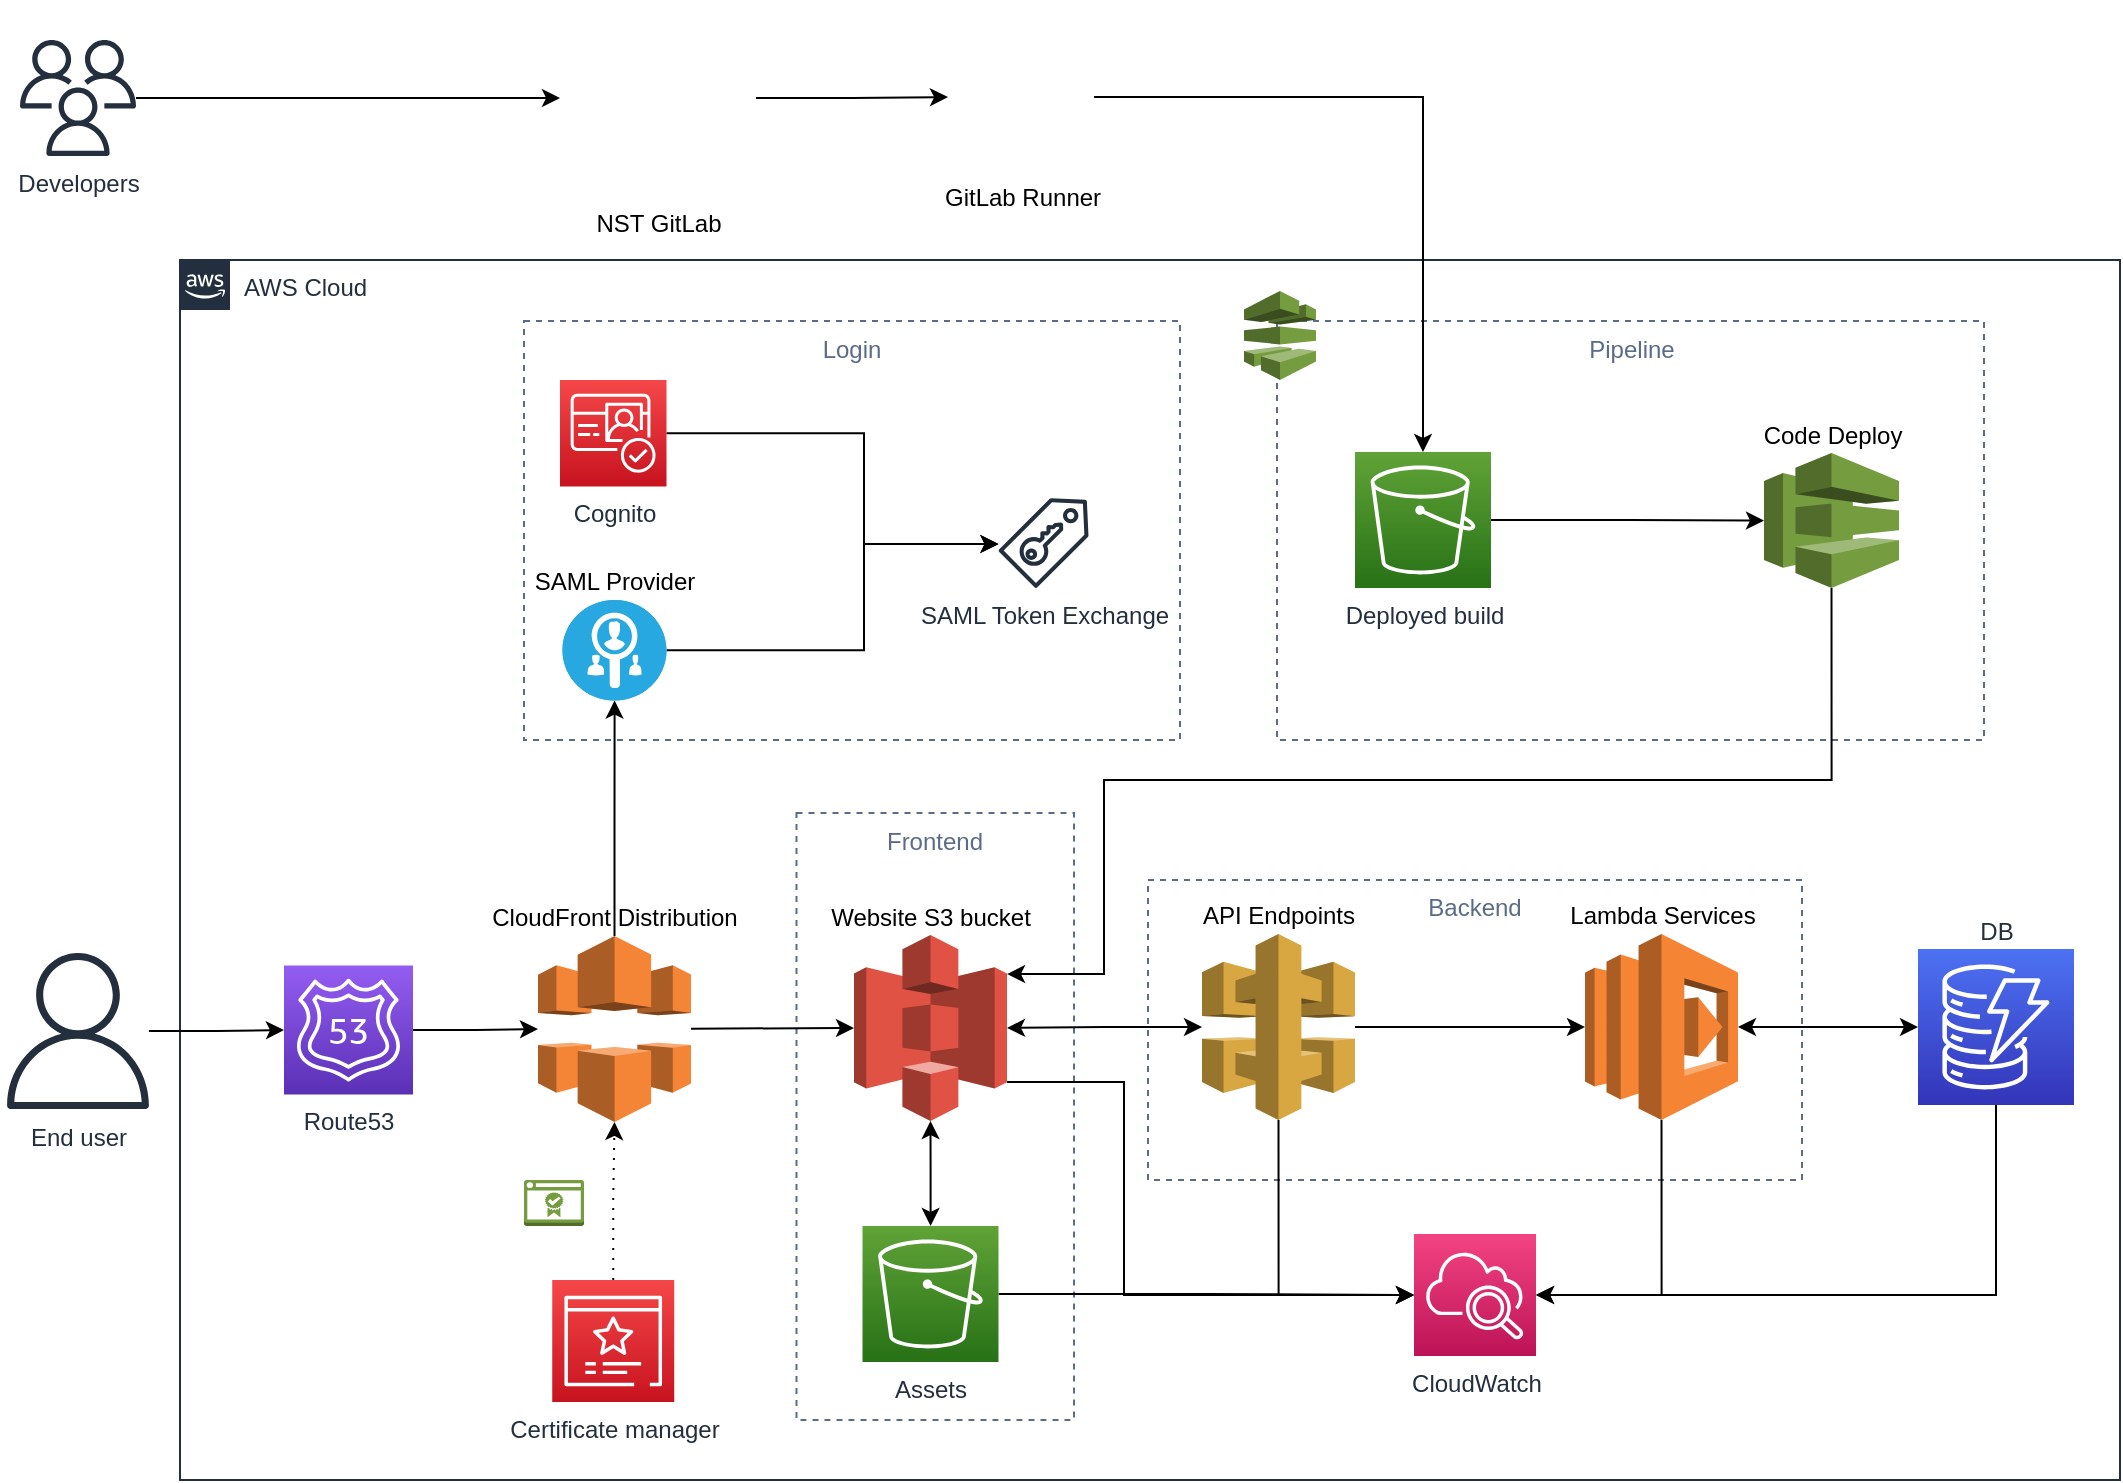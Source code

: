 <mxfile version="21.2.9" type="github" pages="2">
  <diagram name="Version 1" id="fE384wR1jabPb37ffEca">
    <mxGraphModel dx="1434" dy="764" grid="1" gridSize="10" guides="1" tooltips="1" connect="1" arrows="1" fold="1" page="1" pageScale="1" pageWidth="1169" pageHeight="827" math="0" shadow="0">
      <root>
        <mxCell id="0" />
        <mxCell id="1" parent="0" />
        <mxCell id="pLiGsbW3u7w3T1KPEx4M-15" value="Backend" style="fillColor=none;strokeColor=#5A6C86;dashed=1;verticalAlign=top;fontStyle=0;fontColor=#5A6C86;whiteSpace=wrap;html=1;" parent="1" vertex="1">
          <mxGeometry x="612" y="450" width="327" height="150" as="geometry" />
        </mxCell>
        <mxCell id="pLiGsbW3u7w3T1KPEx4M-20" value="Pipeline" style="fillColor=none;strokeColor=#5A6C86;dashed=1;verticalAlign=top;fontStyle=0;fontColor=#5A6C86;whiteSpace=wrap;html=1;" parent="1" vertex="1">
          <mxGeometry x="676.5" y="170.5" width="353.5" height="209.5" as="geometry" />
        </mxCell>
        <mxCell id="pLiGsbW3u7w3T1KPEx4M-17" value="Login" style="fillColor=none;strokeColor=#5A6C86;dashed=1;verticalAlign=top;fontStyle=0;fontColor=#5A6C86;whiteSpace=wrap;html=1;" parent="1" vertex="1">
          <mxGeometry x="300" y="170.5" width="328" height="209.5" as="geometry" />
        </mxCell>
        <mxCell id="pLiGsbW3u7w3T1KPEx4M-16" value="Frontend" style="fillColor=none;strokeColor=#5A6C86;dashed=1;verticalAlign=top;fontStyle=0;fontColor=#5A6C86;whiteSpace=wrap;html=1;" parent="1" vertex="1">
          <mxGeometry x="436.25" y="416.5" width="138.75" height="303.5" as="geometry" />
        </mxCell>
        <mxCell id="GxW3i4fvFmKfIBVBl3X--18" value="AWS Cloud" style="points=[[0,0],[0.25,0],[0.5,0],[0.75,0],[1,0],[1,0.25],[1,0.5],[1,0.75],[1,1],[0.75,1],[0.5,1],[0.25,1],[0,1],[0,0.75],[0,0.5],[0,0.25]];outlineConnect=0;gradientColor=none;html=1;whiteSpace=wrap;fontSize=12;fontStyle=0;container=0;pointerEvents=0;collapsible=0;recursiveResize=0;shape=mxgraph.aws4.group;grIcon=mxgraph.aws4.group_aws_cloud_alt;strokeColor=#232F3E;fillColor=none;verticalAlign=top;align=left;spacingLeft=30;fontColor=#232F3E;dashed=0;" parent="1" vertex="1">
          <mxGeometry x="128" y="140" width="970" height="610" as="geometry" />
        </mxCell>
        <mxCell id="JycF7Gccy_H-R-XDxZl8-8" style="edgeStyle=orthogonalEdgeStyle;rounded=0;orthogonalLoop=1;jettySize=auto;html=1;" parent="1" source="GxW3i4fvFmKfIBVBl3X--22" target="JycF7Gccy_H-R-XDxZl8-5" edge="1">
          <mxGeometry relative="1" as="geometry" />
        </mxCell>
        <mxCell id="GxW3i4fvFmKfIBVBl3X--22" value="CloudFront Distribution" style="outlineConnect=0;dashed=0;verticalLabelPosition=top;verticalAlign=bottom;align=center;html=1;shape=mxgraph.aws3.cloudfront;fillColor=#F58536;gradientColor=none;labelPosition=center;" parent="1" vertex="1">
          <mxGeometry x="307" y="478" width="76.5" height="93" as="geometry" />
        </mxCell>
        <mxCell id="GxW3i4fvFmKfIBVBl3X--45" style="edgeStyle=orthogonalEdgeStyle;rounded=0;orthogonalLoop=1;jettySize=auto;html=1;exitX=0.5;exitY=0;exitDx=0;exitDy=0;exitPerimeter=0;dashed=1;dashPattern=1 4;" parent="1" source="-qoDYEcQ6n8CqzXhXqDx-4" target="GxW3i4fvFmKfIBVBl3X--22" edge="1">
          <mxGeometry relative="1" as="geometry" />
        </mxCell>
        <mxCell id="GxW3i4fvFmKfIBVBl3X--44" value="" style="outlineConnect=0;dashed=0;verticalLabelPosition=bottom;verticalAlign=top;align=center;html=1;shape=mxgraph.aws3.certificate_manager_2;fillColor=#759C3E;gradientColor=none;" parent="1" vertex="1">
          <mxGeometry x="300" y="600" width="30" height="23" as="geometry" />
        </mxCell>
        <mxCell id="pLiGsbW3u7w3T1KPEx4M-4" value="" style="endArrow=classic;html=1;rounded=0;entryX=0;entryY=0.5;entryDx=0;entryDy=0;entryPerimeter=0;" parent="1" source="GxW3i4fvFmKfIBVBl3X--22" target="GxW3i4fvFmKfIBVBl3X--25" edge="1">
          <mxGeometry width="50" height="50" relative="1" as="geometry">
            <mxPoint x="637" y="434" as="sourcePoint" />
            <mxPoint x="687" y="384" as="targetPoint" />
            <Array as="points" />
          </mxGeometry>
        </mxCell>
        <mxCell id="H-Im2Ubb-IHYcBoySigh-2" style="edgeStyle=orthogonalEdgeStyle;rounded=0;orthogonalLoop=1;jettySize=auto;html=1;entryX=0;entryY=0.5;entryDx=0;entryDy=0;entryPerimeter=0;exitX=1;exitY=0.79;exitDx=0;exitDy=0;exitPerimeter=0;" edge="1" parent="1" source="GxW3i4fvFmKfIBVBl3X--25" target="-qoDYEcQ6n8CqzXhXqDx-8">
          <mxGeometry relative="1" as="geometry">
            <Array as="points">
              <mxPoint x="600" y="551" />
              <mxPoint x="600" y="658" />
            </Array>
          </mxGeometry>
        </mxCell>
        <mxCell id="GxW3i4fvFmKfIBVBl3X--25" value="Website S3 bucket" style="outlineConnect=0;dashed=0;verticalLabelPosition=top;verticalAlign=bottom;align=center;html=1;shape=mxgraph.aws3.s3;fillColor=#E05243;gradientColor=none;labelPosition=center;" parent="1" vertex="1">
          <mxGeometry x="465" y="477.5" width="76.5" height="93" as="geometry" />
        </mxCell>
        <mxCell id="YWNPY7S2GgF7NO56taii-2" style="edgeStyle=orthogonalEdgeStyle;rounded=0;orthogonalLoop=1;jettySize=auto;html=1;startArrow=classic;startFill=1;" parent="1" source="GxW3i4fvFmKfIBVBl3X--24" target="GxW3i4fvFmKfIBVBl3X--25" edge="1">
          <mxGeometry relative="1" as="geometry" />
        </mxCell>
        <mxCell id="YWNPY7S2GgF7NO56taii-4" style="edgeStyle=orthogonalEdgeStyle;rounded=0;orthogonalLoop=1;jettySize=auto;html=1;startArrow=classic;startFill=1;" parent="1" source="YWNPY7S2GgF7NO56taii-3" target="GxW3i4fvFmKfIBVBl3X--25" edge="1">
          <mxGeometry relative="1" as="geometry">
            <mxPoint x="627" y="473" as="sourcePoint" />
          </mxGeometry>
        </mxCell>
        <mxCell id="pLiGsbW3u7w3T1KPEx4M-10" style="edgeStyle=orthogonalEdgeStyle;rounded=0;orthogonalLoop=1;jettySize=auto;html=1;" parent="1" source="JycF7Gccy_H-R-XDxZl8-1" target="JycF7Gccy_H-R-XDxZl8-3" edge="1">
          <mxGeometry relative="1" as="geometry">
            <mxPoint x="530" y="288" as="targetPoint" />
            <Array as="points">
              <mxPoint x="470" y="227" />
              <mxPoint x="470" y="282" />
            </Array>
          </mxGeometry>
        </mxCell>
        <mxCell id="JycF7Gccy_H-R-XDxZl8-1" value="Cognito" style="sketch=0;points=[[0,0,0],[0.25,0,0],[0.5,0,0],[0.75,0,0],[1,0,0],[0,1,0],[0.25,1,0],[0.5,1,0],[0.75,1,0],[1,1,0],[0,0.25,0],[0,0.5,0],[0,0.75,0],[1,0.25,0],[1,0.5,0],[1,0.75,0]];outlineConnect=0;fontColor=#232F3E;gradientColor=#F54749;gradientDirection=north;fillColor=#C7131F;strokeColor=#ffffff;dashed=0;verticalLabelPosition=bottom;verticalAlign=top;align=center;html=1;fontSize=12;fontStyle=0;aspect=fixed;shape=mxgraph.aws4.resourceIcon;resIcon=mxgraph.aws4.cognito;" parent="1" vertex="1">
          <mxGeometry x="318" y="200" width="53.25" height="53.25" as="geometry" />
        </mxCell>
        <mxCell id="JycF7Gccy_H-R-XDxZl8-3" value="SAML Token Exchange" style="sketch=0;outlineConnect=0;fontColor=#232F3E;gradientColor=none;fillColor=#232F3D;strokeColor=none;dashed=0;verticalLabelPosition=bottom;verticalAlign=top;align=center;html=1;fontSize=12;fontStyle=0;aspect=fixed;pointerEvents=1;shape=mxgraph.aws4.saml_token;" parent="1" vertex="1">
          <mxGeometry x="537.25" y="259" width="45" height="45" as="geometry" />
        </mxCell>
        <mxCell id="JycF7Gccy_H-R-XDxZl8-6" style="edgeStyle=orthogonalEdgeStyle;rounded=0;orthogonalLoop=1;jettySize=auto;html=1;exitX=1;exitY=0.5;exitDx=0;exitDy=0;exitPerimeter=0;" parent="1" source="JycF7Gccy_H-R-XDxZl8-5" target="JycF7Gccy_H-R-XDxZl8-3" edge="1">
          <mxGeometry relative="1" as="geometry">
            <Array as="points">
              <mxPoint x="470" y="335" />
              <mxPoint x="470" y="282" />
            </Array>
          </mxGeometry>
        </mxCell>
        <mxCell id="JycF7Gccy_H-R-XDxZl8-5" value="SAML Provider" style="fillColor=#28A8E0;verticalLabelPosition=top;sketch=0;html=1;strokeColor=#ffffff;verticalAlign=bottom;align=center;points=[[0.145,0.145,0],[0.5,0,0],[0.855,0.145,0],[1,0.5,0],[0.855,0.855,0],[0.5,1,0],[0.145,0.855,0],[0,0.5,0]];pointerEvents=1;shape=mxgraph.cisco_safe.compositeIcon;bgIcon=ellipse;resIcon=mxgraph.cisco_safe.capability.identity_authorization_alt;labelPosition=center;" parent="1" vertex="1">
          <mxGeometry x="319.25" y="310" width="52" height="50.25" as="geometry" />
        </mxCell>
        <mxCell id="-qoDYEcQ6n8CqzXhXqDx-9" style="edgeStyle=orthogonalEdgeStyle;rounded=0;orthogonalLoop=1;jettySize=auto;html=1;entryX=0;entryY=0.5;entryDx=0;entryDy=0;entryPerimeter=0;" edge="1" parent="1" source="YWNPY7S2GgF7NO56taii-3" target="-qoDYEcQ6n8CqzXhXqDx-8">
          <mxGeometry relative="1" as="geometry" />
        </mxCell>
        <mxCell id="YWNPY7S2GgF7NO56taii-3" value="Assets" style="sketch=0;points=[[0,0,0],[0.25,0,0],[0.5,0,0],[0.75,0,0],[1,0,0],[0,1,0],[0.25,1,0],[0.5,1,0],[0.75,1,0],[1,1,0],[0,0.25,0],[0,0.5,0],[0,0.75,0],[1,0.25,0],[1,0.5,0],[1,0.75,0]];outlineConnect=0;fontColor=#232F3E;gradientColor=#60A337;gradientDirection=north;fillColor=#277116;strokeColor=#ffffff;dashed=0;verticalLabelPosition=bottom;verticalAlign=top;align=center;html=1;fontSize=12;fontStyle=0;aspect=fixed;shape=mxgraph.aws4.resourceIcon;resIcon=mxgraph.aws4.s3;labelPosition=center;" parent="1" vertex="1">
          <mxGeometry x="469.25" y="623" width="68" height="68" as="geometry" />
        </mxCell>
        <mxCell id="YWNPY7S2GgF7NO56taii-7" style="edgeStyle=orthogonalEdgeStyle;rounded=0;orthogonalLoop=1;jettySize=auto;html=1;" parent="1" source="GxW3i4fvFmKfIBVBl3X--24" target="pLiGsbW3u7w3T1KPEx4M-6" edge="1">
          <mxGeometry relative="1" as="geometry">
            <mxPoint x="821.5" y="503.5" as="targetPoint" />
          </mxGeometry>
        </mxCell>
        <mxCell id="YWNPY7S2GgF7NO56taii-6" style="edgeStyle=orthogonalEdgeStyle;rounded=0;orthogonalLoop=1;jettySize=auto;html=1;startArrow=classic;startFill=1;" parent="1" source="pLiGsbW3u7w3T1KPEx4M-6" target="pLiGsbW3u7w3T1KPEx4M-1" edge="1">
          <mxGeometry relative="1" as="geometry">
            <mxPoint x="856" y="467.5" as="sourcePoint" />
            <mxPoint x="935" y="568.5" as="targetPoint" />
          </mxGeometry>
        </mxCell>
        <mxCell id="H-Im2Ubb-IHYcBoySigh-1" style="edgeStyle=orthogonalEdgeStyle;rounded=0;orthogonalLoop=1;jettySize=auto;html=1;entryX=1;entryY=0.5;entryDx=0;entryDy=0;entryPerimeter=0;exitX=0.5;exitY=1;exitDx=0;exitDy=0;exitPerimeter=0;" edge="1" parent="1" source="pLiGsbW3u7w3T1KPEx4M-1" target="-qoDYEcQ6n8CqzXhXqDx-8">
          <mxGeometry relative="1" as="geometry" />
        </mxCell>
        <mxCell id="pLiGsbW3u7w3T1KPEx4M-1" value="DB" style="sketch=0;points=[[0,0,0],[0.25,0,0],[0.5,0,0],[0.75,0,0],[1,0,0],[0,1,0],[0.25,1,0],[0.5,1,0],[0.75,1,0],[1,1,0],[0,0.25,0],[0,0.5,0],[0,0.75,0],[1,0.25,0],[1,0.5,0],[1,0.75,0]];outlineConnect=0;fontColor=#232F3E;gradientColor=#4D72F3;gradientDirection=north;fillColor=#3334B9;strokeColor=#ffffff;dashed=0;verticalLabelPosition=top;verticalAlign=bottom;align=center;html=1;fontSize=12;fontStyle=0;aspect=fixed;shape=mxgraph.aws4.resourceIcon;resIcon=mxgraph.aws4.dynamodb;labelPosition=center;" parent="1" vertex="1">
          <mxGeometry x="997" y="484.5" width="78" height="78" as="geometry" />
        </mxCell>
        <mxCell id="-qoDYEcQ6n8CqzXhXqDx-7" style="edgeStyle=orthogonalEdgeStyle;rounded=0;orthogonalLoop=1;jettySize=auto;html=1;entryX=0;entryY=0.5;entryDx=0;entryDy=0;entryPerimeter=0;exitX=0.5;exitY=1;exitDx=0;exitDy=0;exitPerimeter=0;" edge="1" parent="1" source="GxW3i4fvFmKfIBVBl3X--24" target="-qoDYEcQ6n8CqzXhXqDx-8">
          <mxGeometry relative="1" as="geometry">
            <mxPoint x="778" y="610" as="targetPoint" />
          </mxGeometry>
        </mxCell>
        <mxCell id="GxW3i4fvFmKfIBVBl3X--24" value="API Endpoints" style="outlineConnect=0;dashed=0;verticalLabelPosition=top;verticalAlign=bottom;align=center;html=1;shape=mxgraph.aws3.api_gateway;fillColor=#D9A741;gradientColor=none;labelPosition=center;" parent="1" vertex="1">
          <mxGeometry x="639" y="477" width="76.5" height="93" as="geometry" />
        </mxCell>
        <mxCell id="-qoDYEcQ6n8CqzXhXqDx-10" style="edgeStyle=orthogonalEdgeStyle;rounded=0;orthogonalLoop=1;jettySize=auto;html=1;entryX=1;entryY=0.5;entryDx=0;entryDy=0;entryPerimeter=0;exitX=0.5;exitY=1;exitDx=0;exitDy=0;exitPerimeter=0;" edge="1" parent="1" source="pLiGsbW3u7w3T1KPEx4M-6" target="-qoDYEcQ6n8CqzXhXqDx-8">
          <mxGeometry relative="1" as="geometry" />
        </mxCell>
        <mxCell id="pLiGsbW3u7w3T1KPEx4M-6" value="Lambda Services" style="outlineConnect=0;dashed=0;verticalLabelPosition=top;verticalAlign=bottom;align=center;html=1;shape=mxgraph.aws3.lambda;fillColor=#F58534;gradientColor=none;labelPosition=center;" parent="1" vertex="1">
          <mxGeometry x="830.5" y="477" width="76.5" height="93" as="geometry" />
        </mxCell>
        <mxCell id="pLiGsbW3u7w3T1KPEx4M-7" value="Developers" style="sketch=0;outlineConnect=0;fontColor=#232F3E;gradientColor=none;fillColor=#232F3D;strokeColor=none;dashed=0;verticalLabelPosition=bottom;verticalAlign=top;align=center;html=1;fontSize=12;fontStyle=0;aspect=fixed;pointerEvents=1;shape=mxgraph.aws4.users;" parent="1" vertex="1">
          <mxGeometry x="48" y="30" width="58" height="58" as="geometry" />
        </mxCell>
        <mxCell id="-qoDYEcQ6n8CqzXhXqDx-3" style="edgeStyle=orthogonalEdgeStyle;rounded=0;orthogonalLoop=1;jettySize=auto;html=1;" edge="1" parent="1" source="pLiGsbW3u7w3T1KPEx4M-8" target="-qoDYEcQ6n8CqzXhXqDx-1">
          <mxGeometry relative="1" as="geometry" />
        </mxCell>
        <mxCell id="pLiGsbW3u7w3T1KPEx4M-8" value="End user" style="sketch=0;outlineConnect=0;fontColor=#232F3E;gradientColor=none;fillColor=#232F3D;strokeColor=none;dashed=0;verticalLabelPosition=bottom;verticalAlign=top;align=center;html=1;fontSize=12;fontStyle=0;aspect=fixed;pointerEvents=1;shape=mxgraph.aws4.user;" parent="1" vertex="1">
          <mxGeometry x="38" y="486.5" width="78" height="78" as="geometry" />
        </mxCell>
        <mxCell id="pLiGsbW3u7w3T1KPEx4M-11" style="edgeStyle=orthogonalEdgeStyle;rounded=0;orthogonalLoop=1;jettySize=auto;html=1;entryX=1;entryY=0.21;entryDx=0;entryDy=0;entryPerimeter=0;exitX=0.5;exitY=1;exitDx=0;exitDy=0;exitPerimeter=0;" parent="1" source="6rINnuF4IegbSsWrVnv0-1" target="GxW3i4fvFmKfIBVBl3X--25" edge="1">
          <mxGeometry relative="1" as="geometry">
            <Array as="points">
              <mxPoint x="954" y="400" />
              <mxPoint x="590" y="400" />
              <mxPoint x="590" y="497" />
            </Array>
          </mxGeometry>
        </mxCell>
        <mxCell id="6rINnuF4IegbSsWrVnv0-4" style="edgeStyle=orthogonalEdgeStyle;rounded=0;orthogonalLoop=1;jettySize=auto;html=1;" parent="1" source="pLiGsbW3u7w3T1KPEx4M-7" target="pLiGsbW3u7w3T1KPEx4M-21" edge="1">
          <mxGeometry relative="1" as="geometry">
            <mxPoint x="138" y="105" as="sourcePoint" />
            <mxPoint x="330" y="130" as="targetPoint" />
          </mxGeometry>
        </mxCell>
        <mxCell id="6rINnuF4IegbSsWrVnv0-1" value="Code Deploy" style="outlineConnect=0;dashed=0;verticalLabelPosition=top;verticalAlign=bottom;align=center;html=1;shape=mxgraph.aws3.codedeploy;fillColor=#759C3E;gradientColor=none;labelPosition=center;" parent="1" vertex="1">
          <mxGeometry x="920" y="236.5" width="67.5" height="67.5" as="geometry" />
        </mxCell>
        <mxCell id="GxW3i4fvFmKfIBVBl3X--33" value="" style="outlineConnect=0;dashed=0;verticalLabelPosition=bottom;verticalAlign=top;align=center;html=1;shape=mxgraph.aws3.codepipeline;fillColor=#759C3E;gradientColor=none;" parent="1" vertex="1">
          <mxGeometry x="660" y="155.5" width="36" height="44.5" as="geometry" />
        </mxCell>
        <mxCell id="-qoDYEcQ6n8CqzXhXqDx-11" style="edgeStyle=orthogonalEdgeStyle;rounded=0;orthogonalLoop=1;jettySize=auto;html=1;" edge="1" parent="1" source="pLiGsbW3u7w3T1KPEx4M-18" target="6rINnuF4IegbSsWrVnv0-1">
          <mxGeometry relative="1" as="geometry" />
        </mxCell>
        <mxCell id="pLiGsbW3u7w3T1KPEx4M-18" value="Deployed build" style="sketch=0;points=[[0,0,0],[0.25,0,0],[0.5,0,0],[0.75,0,0],[1,0,0],[0,1,0],[0.25,1,0],[0.5,1,0],[0.75,1,0],[1,1,0],[0,0.25,0],[0,0.5,0],[0,0.75,0],[1,0.25,0],[1,0.5,0],[1,0.75,0]];outlineConnect=0;fontColor=#232F3E;gradientColor=#60A337;gradientDirection=north;fillColor=#277116;strokeColor=#ffffff;dashed=0;verticalLabelPosition=bottom;verticalAlign=top;align=center;html=1;fontSize=12;fontStyle=0;aspect=fixed;shape=mxgraph.aws4.resourceIcon;resIcon=mxgraph.aws4.s3;labelPosition=center;" parent="1" vertex="1">
          <mxGeometry x="715.5" y="236" width="68" height="68" as="geometry" />
        </mxCell>
        <mxCell id="pLiGsbW3u7w3T1KPEx4M-24" style="edgeStyle=orthogonalEdgeStyle;rounded=0;orthogonalLoop=1;jettySize=auto;html=1;" parent="1" source="pLiGsbW3u7w3T1KPEx4M-21" target="pLiGsbW3u7w3T1KPEx4M-22" edge="1">
          <mxGeometry relative="1" as="geometry" />
        </mxCell>
        <mxCell id="pLiGsbW3u7w3T1KPEx4M-21" value="NST GitLab" style="shape=image;html=1;verticalAlign=top;verticalLabelPosition=bottom;labelBackgroundColor=#ffffff;imageAspect=0;aspect=fixed;image=https://cdn4.iconfinder.com/data/icons/socialcones/508/Gitlab-128.png" parent="1" vertex="1">
          <mxGeometry x="318" y="10" width="98" height="98" as="geometry" />
        </mxCell>
        <mxCell id="pLiGsbW3u7w3T1KPEx4M-23" style="edgeStyle=orthogonalEdgeStyle;rounded=0;orthogonalLoop=1;jettySize=auto;html=1;" parent="1" source="pLiGsbW3u7w3T1KPEx4M-22" target="pLiGsbW3u7w3T1KPEx4M-18" edge="1">
          <mxGeometry relative="1" as="geometry" />
        </mxCell>
        <mxCell id="pLiGsbW3u7w3T1KPEx4M-22" value="GitLab Runner" style="shape=image;html=1;verticalAlign=top;verticalLabelPosition=bottom;labelBackgroundColor=#ffffff;imageAspect=0;aspect=fixed;image=https://cdn0.iconfinder.com/data/icons/phosphor-fill-vol-3/256/gitlab-logo-simple-fill-128.png" parent="1" vertex="1">
          <mxGeometry x="512" y="22" width="73" height="73" as="geometry" />
        </mxCell>
        <mxCell id="-qoDYEcQ6n8CqzXhXqDx-2" style="edgeStyle=orthogonalEdgeStyle;rounded=0;orthogonalLoop=1;jettySize=auto;html=1;" edge="1" parent="1" source="-qoDYEcQ6n8CqzXhXqDx-1" target="GxW3i4fvFmKfIBVBl3X--22">
          <mxGeometry relative="1" as="geometry" />
        </mxCell>
        <mxCell id="-qoDYEcQ6n8CqzXhXqDx-1" value="Route53" style="sketch=0;points=[[0,0,0],[0.25,0,0],[0.5,0,0],[0.75,0,0],[1,0,0],[0,1,0],[0.25,1,0],[0.5,1,0],[0.75,1,0],[1,1,0],[0,0.25,0],[0,0.5,0],[0,0.75,0],[1,0.25,0],[1,0.5,0],[1,0.75,0]];outlineConnect=0;fontColor=#232F3E;gradientColor=#945DF2;gradientDirection=north;fillColor=#5A30B5;strokeColor=#ffffff;dashed=0;verticalLabelPosition=bottom;verticalAlign=top;align=center;html=1;fontSize=12;fontStyle=0;aspect=fixed;shape=mxgraph.aws4.resourceIcon;resIcon=mxgraph.aws4.route_53;" vertex="1" parent="1">
          <mxGeometry x="180" y="492.75" width="64.5" height="64.5" as="geometry" />
        </mxCell>
        <mxCell id="-qoDYEcQ6n8CqzXhXqDx-4" value="Certificate manager" style="sketch=0;points=[[0,0,0],[0.25,0,0],[0.5,0,0],[0.75,0,0],[1,0,0],[0,1,0],[0.25,1,0],[0.5,1,0],[0.75,1,0],[1,1,0],[0,0.25,0],[0,0.5,0],[0,0.75,0],[1,0.25,0],[1,0.5,0],[1,0.75,0]];outlineConnect=0;fontColor=#232F3E;gradientColor=#F54749;gradientDirection=north;fillColor=#C7131F;strokeColor=#ffffff;dashed=0;verticalLabelPosition=bottom;verticalAlign=top;align=center;html=1;fontSize=12;fontStyle=0;aspect=fixed;shape=mxgraph.aws4.resourceIcon;resIcon=mxgraph.aws4.certificate_manager_3;" vertex="1" parent="1">
          <mxGeometry x="314.12" y="650" width="61" height="61" as="geometry" />
        </mxCell>
        <mxCell id="-qoDYEcQ6n8CqzXhXqDx-8" value="CloudWatch" style="sketch=0;points=[[0,0,0],[0.25,0,0],[0.5,0,0],[0.75,0,0],[1,0,0],[0,1,0],[0.25,1,0],[0.5,1,0],[0.75,1,0],[1,1,0],[0,0.25,0],[0,0.5,0],[0,0.75,0],[1,0.25,0],[1,0.5,0],[1,0.75,0]];points=[[0,0,0],[0.25,0,0],[0.5,0,0],[0.75,0,0],[1,0,0],[0,1,0],[0.25,1,0],[0.5,1,0],[0.75,1,0],[1,1,0],[0,0.25,0],[0,0.5,0],[0,0.75,0],[1,0.25,0],[1,0.5,0],[1,0.75,0]];outlineConnect=0;fontColor=#232F3E;gradientColor=#F34482;gradientDirection=north;fillColor=#BC1356;strokeColor=#ffffff;dashed=0;verticalLabelPosition=bottom;verticalAlign=top;align=center;html=1;fontSize=12;fontStyle=0;aspect=fixed;shape=mxgraph.aws4.resourceIcon;resIcon=mxgraph.aws4.cloudwatch_2;" vertex="1" parent="1">
          <mxGeometry x="745" y="627" width="61" height="61" as="geometry" />
        </mxCell>
      </root>
    </mxGraphModel>
  </diagram>
  <diagram name="Version 2" id="NMCqk867PuzkbIp7G1D9">
    <mxGraphModel dx="1434" dy="764" grid="1" gridSize="10" guides="1" tooltips="1" connect="1" arrows="1" fold="1" page="1" pageScale="1" pageWidth="1169" pageHeight="827" math="0" shadow="0">
      <root>
        <mxCell id="mZt8N3CVVK5KJRZx_GhA-0" />
        <mxCell id="mZt8N3CVVK5KJRZx_GhA-1" parent="mZt8N3CVVK5KJRZx_GhA-0" />
        <mxCell id="mZt8N3CVVK5KJRZx_GhA-2" value="Backend" style="fillColor=none;strokeColor=#5A6C86;dashed=1;verticalAlign=top;fontStyle=0;fontColor=#5A6C86;whiteSpace=wrap;html=1;" vertex="1" parent="mZt8N3CVVK5KJRZx_GhA-1">
          <mxGeometry x="612" y="450" width="327" height="150" as="geometry" />
        </mxCell>
        <mxCell id="mZt8N3CVVK5KJRZx_GhA-4" value="Login" style="fillColor=none;strokeColor=#5A6C86;dashed=1;verticalAlign=top;fontStyle=0;fontColor=#5A6C86;whiteSpace=wrap;html=1;" vertex="1" parent="mZt8N3CVVK5KJRZx_GhA-1">
          <mxGeometry x="300" y="170.5" width="328" height="209.5" as="geometry" />
        </mxCell>
        <mxCell id="mZt8N3CVVK5KJRZx_GhA-5" value="Frontend" style="fillColor=none;strokeColor=#5A6C86;dashed=1;verticalAlign=top;fontStyle=0;fontColor=#5A6C86;whiteSpace=wrap;html=1;" vertex="1" parent="mZt8N3CVVK5KJRZx_GhA-1">
          <mxGeometry x="436.25" y="416.5" width="138.75" height="303.5" as="geometry" />
        </mxCell>
        <mxCell id="mZt8N3CVVK5KJRZx_GhA-6" value="AWS Cloud" style="points=[[0,0],[0.25,0],[0.5,0],[0.75,0],[1,0],[1,0.25],[1,0.5],[1,0.75],[1,1],[0.75,1],[0.5,1],[0.25,1],[0,1],[0,0.75],[0,0.5],[0,0.25]];outlineConnect=0;gradientColor=none;html=1;whiteSpace=wrap;fontSize=12;fontStyle=0;container=0;pointerEvents=0;collapsible=0;recursiveResize=0;shape=mxgraph.aws4.group;grIcon=mxgraph.aws4.group_aws_cloud_alt;strokeColor=#232F3E;fillColor=none;verticalAlign=top;align=left;spacingLeft=30;fontColor=#232F3E;dashed=0;" vertex="1" parent="mZt8N3CVVK5KJRZx_GhA-1">
          <mxGeometry x="128" y="140" width="862" height="620" as="geometry" />
        </mxCell>
        <mxCell id="mZt8N3CVVK5KJRZx_GhA-7" style="edgeStyle=orthogonalEdgeStyle;rounded=0;orthogonalLoop=1;jettySize=auto;html=1;" edge="1" parent="mZt8N3CVVK5KJRZx_GhA-1" source="mZt8N3CVVK5KJRZx_GhA-8" target="mZt8N3CVVK5KJRZx_GhA-19">
          <mxGeometry relative="1" as="geometry" />
        </mxCell>
        <mxCell id="mZt8N3CVVK5KJRZx_GhA-8" value="CloudFront Distribution" style="outlineConnect=0;dashed=0;verticalLabelPosition=top;verticalAlign=bottom;align=center;html=1;shape=mxgraph.aws3.cloudfront;fillColor=#F58536;gradientColor=none;labelPosition=center;" vertex="1" parent="mZt8N3CVVK5KJRZx_GhA-1">
          <mxGeometry x="307" y="478" width="76.5" height="93" as="geometry" />
        </mxCell>
        <mxCell id="mZt8N3CVVK5KJRZx_GhA-9" style="edgeStyle=orthogonalEdgeStyle;rounded=0;orthogonalLoop=1;jettySize=auto;html=1;exitX=0.5;exitY=0;exitDx=0;exitDy=0;exitPerimeter=0;dashed=1;dashPattern=1 4;" edge="1" parent="mZt8N3CVVK5KJRZx_GhA-1" source="mZt8N3CVVK5KJRZx_GhA-44" target="mZt8N3CVVK5KJRZx_GhA-8">
          <mxGeometry relative="1" as="geometry" />
        </mxCell>
        <mxCell id="mZt8N3CVVK5KJRZx_GhA-10" value="" style="outlineConnect=0;dashed=0;verticalLabelPosition=bottom;verticalAlign=top;align=center;html=1;shape=mxgraph.aws3.certificate_manager_2;fillColor=#759C3E;gradientColor=none;" vertex="1" parent="mZt8N3CVVK5KJRZx_GhA-1">
          <mxGeometry x="300" y="600" width="30" height="23" as="geometry" />
        </mxCell>
        <mxCell id="mZt8N3CVVK5KJRZx_GhA-11" value="" style="endArrow=classic;html=1;rounded=0;entryX=0;entryY=0.5;entryDx=0;entryDy=0;entryPerimeter=0;" edge="1" parent="mZt8N3CVVK5KJRZx_GhA-1" source="mZt8N3CVVK5KJRZx_GhA-8" target="mZt8N3CVVK5KJRZx_GhA-12">
          <mxGeometry width="50" height="50" relative="1" as="geometry">
            <mxPoint x="637" y="434" as="sourcePoint" />
            <mxPoint x="687" y="384" as="targetPoint" />
            <Array as="points" />
          </mxGeometry>
        </mxCell>
        <mxCell id="mZt8N3CVVK5KJRZx_GhA-12" value="Website S3 bucket" style="outlineConnect=0;dashed=0;verticalLabelPosition=top;verticalAlign=bottom;align=center;html=1;shape=mxgraph.aws3.s3;fillColor=#E05243;gradientColor=none;labelPosition=center;" vertex="1" parent="mZt8N3CVVK5KJRZx_GhA-1">
          <mxGeometry x="465" y="477.5" width="76.5" height="93" as="geometry" />
        </mxCell>
        <mxCell id="mZt8N3CVVK5KJRZx_GhA-13" style="edgeStyle=orthogonalEdgeStyle;rounded=0;orthogonalLoop=1;jettySize=auto;html=1;startArrow=classic;startFill=1;" edge="1" parent="mZt8N3CVVK5KJRZx_GhA-1" source="mZt8N3CVVK5KJRZx_GhA-26" target="mZt8N3CVVK5KJRZx_GhA-12">
          <mxGeometry relative="1" as="geometry" />
        </mxCell>
        <mxCell id="mZt8N3CVVK5KJRZx_GhA-14" style="edgeStyle=orthogonalEdgeStyle;rounded=0;orthogonalLoop=1;jettySize=auto;html=1;startArrow=classic;startFill=1;" edge="1" parent="mZt8N3CVVK5KJRZx_GhA-1" source="mZt8N3CVVK5KJRZx_GhA-21" target="mZt8N3CVVK5KJRZx_GhA-12">
          <mxGeometry relative="1" as="geometry">
            <mxPoint x="627" y="473" as="sourcePoint" />
          </mxGeometry>
        </mxCell>
        <mxCell id="mZt8N3CVVK5KJRZx_GhA-15" style="edgeStyle=orthogonalEdgeStyle;rounded=0;orthogonalLoop=1;jettySize=auto;html=1;" edge="1" parent="mZt8N3CVVK5KJRZx_GhA-1" source="mZt8N3CVVK5KJRZx_GhA-16" target="mZt8N3CVVK5KJRZx_GhA-17">
          <mxGeometry relative="1" as="geometry">
            <mxPoint x="530" y="288" as="targetPoint" />
            <Array as="points">
              <mxPoint x="470" y="227" />
              <mxPoint x="470" y="282" />
            </Array>
          </mxGeometry>
        </mxCell>
        <mxCell id="mZt8N3CVVK5KJRZx_GhA-16" value="Cognito" style="sketch=0;points=[[0,0,0],[0.25,0,0],[0.5,0,0],[0.75,0,0],[1,0,0],[0,1,0],[0.25,1,0],[0.5,1,0],[0.75,1,0],[1,1,0],[0,0.25,0],[0,0.5,0],[0,0.75,0],[1,0.25,0],[1,0.5,0],[1,0.75,0]];outlineConnect=0;fontColor=#232F3E;gradientColor=#F54749;gradientDirection=north;fillColor=#C7131F;strokeColor=#ffffff;dashed=0;verticalLabelPosition=bottom;verticalAlign=top;align=center;html=1;fontSize=12;fontStyle=0;aspect=fixed;shape=mxgraph.aws4.resourceIcon;resIcon=mxgraph.aws4.cognito;" vertex="1" parent="mZt8N3CVVK5KJRZx_GhA-1">
          <mxGeometry x="318" y="200" width="53.25" height="53.25" as="geometry" />
        </mxCell>
        <mxCell id="mZt8N3CVVK5KJRZx_GhA-17" value="SAML Token Exchange" style="sketch=0;outlineConnect=0;fontColor=#232F3E;gradientColor=none;fillColor=#232F3D;strokeColor=none;dashed=0;verticalLabelPosition=bottom;verticalAlign=top;align=center;html=1;fontSize=12;fontStyle=0;aspect=fixed;pointerEvents=1;shape=mxgraph.aws4.saml_token;" vertex="1" parent="mZt8N3CVVK5KJRZx_GhA-1">
          <mxGeometry x="537.25" y="259" width="45" height="45" as="geometry" />
        </mxCell>
        <mxCell id="mZt8N3CVVK5KJRZx_GhA-18" style="edgeStyle=orthogonalEdgeStyle;rounded=0;orthogonalLoop=1;jettySize=auto;html=1;exitX=1;exitY=0.5;exitDx=0;exitDy=0;exitPerimeter=0;" edge="1" parent="mZt8N3CVVK5KJRZx_GhA-1" source="mZt8N3CVVK5KJRZx_GhA-19" target="mZt8N3CVVK5KJRZx_GhA-17">
          <mxGeometry relative="1" as="geometry">
            <Array as="points">
              <mxPoint x="470" y="335" />
              <mxPoint x="470" y="282" />
            </Array>
          </mxGeometry>
        </mxCell>
        <mxCell id="mZt8N3CVVK5KJRZx_GhA-19" value="SAML Provider" style="fillColor=#28A8E0;verticalLabelPosition=top;sketch=0;html=1;strokeColor=#ffffff;verticalAlign=bottom;align=center;points=[[0.145,0.145,0],[0.5,0,0],[0.855,0.145,0],[1,0.5,0],[0.855,0.855,0],[0.5,1,0],[0.145,0.855,0],[0,0.5,0]];pointerEvents=1;shape=mxgraph.cisco_safe.compositeIcon;bgIcon=ellipse;resIcon=mxgraph.cisco_safe.capability.identity_authorization_alt;labelPosition=center;" vertex="1" parent="mZt8N3CVVK5KJRZx_GhA-1">
          <mxGeometry x="319.25" y="310" width="52" height="50.25" as="geometry" />
        </mxCell>
        <mxCell id="mZt8N3CVVK5KJRZx_GhA-20" style="edgeStyle=orthogonalEdgeStyle;rounded=0;orthogonalLoop=1;jettySize=auto;html=1;entryX=0;entryY=0.5;entryDx=0;entryDy=0;entryPerimeter=0;exitX=1;exitY=0.79;exitDx=0;exitDy=0;exitPerimeter=0;" edge="1" parent="mZt8N3CVVK5KJRZx_GhA-1" source="mZt8N3CVVK5KJRZx_GhA-12" target="mZt8N3CVVK5KJRZx_GhA-45">
          <mxGeometry relative="1" as="geometry">
            <Array as="points">
              <mxPoint x="600" y="551" />
              <mxPoint x="600" y="658" />
            </Array>
          </mxGeometry>
        </mxCell>
        <mxCell id="mZt8N3CVVK5KJRZx_GhA-21" value="Assets" style="sketch=0;points=[[0,0,0],[0.25,0,0],[0.5,0,0],[0.75,0,0],[1,0,0],[0,1,0],[0.25,1,0],[0.5,1,0],[0.75,1,0],[1,1,0],[0,0.25,0],[0,0.5,0],[0,0.75,0],[1,0.25,0],[1,0.5,0],[1,0.75,0]];outlineConnect=0;fontColor=#232F3E;gradientColor=#60A337;gradientDirection=north;fillColor=#277116;strokeColor=#ffffff;dashed=0;verticalLabelPosition=bottom;verticalAlign=top;align=center;html=1;fontSize=12;fontStyle=0;aspect=fixed;shape=mxgraph.aws4.resourceIcon;resIcon=mxgraph.aws4.s3;labelPosition=center;" vertex="1" parent="mZt8N3CVVK5KJRZx_GhA-1">
          <mxGeometry x="469.25" y="623" width="68" height="68" as="geometry" />
        </mxCell>
        <mxCell id="mZt8N3CVVK5KJRZx_GhA-22" style="edgeStyle=orthogonalEdgeStyle;rounded=0;orthogonalLoop=1;jettySize=auto;html=1;" edge="1" parent="mZt8N3CVVK5KJRZx_GhA-1" source="mZt8N3CVVK5KJRZx_GhA-26" target="mZt8N3CVVK5KJRZx_GhA-28">
          <mxGeometry relative="1" as="geometry">
            <mxPoint x="821.5" y="503.5" as="targetPoint" />
          </mxGeometry>
        </mxCell>
        <mxCell id="mZt8N3CVVK5KJRZx_GhA-23" style="edgeStyle=orthogonalEdgeStyle;rounded=0;orthogonalLoop=1;jettySize=auto;html=1;startArrow=classic;startFill=1;" edge="1" parent="mZt8N3CVVK5KJRZx_GhA-1" source="mZt8N3CVVK5KJRZx_GhA-28" target="mZt8N3CVVK5KJRZx_GhA-24">
          <mxGeometry relative="1" as="geometry">
            <mxPoint x="856" y="467.5" as="sourcePoint" />
            <mxPoint x="935" y="568.5" as="targetPoint" />
          </mxGeometry>
        </mxCell>
        <mxCell id="MZGEFjo2T32hD5av_K9y-0" style="edgeStyle=orthogonalEdgeStyle;rounded=0;orthogonalLoop=1;jettySize=auto;html=1;entryX=1;entryY=0.75;entryDx=0;entryDy=0;entryPerimeter=0;" edge="1" parent="mZt8N3CVVK5KJRZx_GhA-1" source="mZt8N3CVVK5KJRZx_GhA-24" target="mZt8N3CVVK5KJRZx_GhA-45">
          <mxGeometry relative="1" as="geometry">
            <Array as="points">
              <mxPoint x="970" y="282" />
              <mxPoint x="970" y="673" />
            </Array>
          </mxGeometry>
        </mxCell>
        <mxCell id="mZt8N3CVVK5KJRZx_GhA-24" value="DB" style="sketch=0;points=[[0,0,0],[0.25,0,0],[0.5,0,0],[0.75,0,0],[1,0,0],[0,1,0],[0.25,1,0],[0.5,1,0],[0.75,1,0],[1,1,0],[0,0.25,0],[0,0.5,0],[0,0.75,0],[1,0.25,0],[1,0.5,0],[1,0.75,0]];outlineConnect=0;fontColor=#232F3E;gradientColor=#4D72F3;gradientDirection=north;fillColor=#3334B9;strokeColor=#ffffff;dashed=0;verticalLabelPosition=top;verticalAlign=bottom;align=center;html=1;fontSize=12;fontStyle=0;aspect=fixed;shape=mxgraph.aws4.resourceIcon;resIcon=mxgraph.aws4.dynamodb;labelPosition=center;" vertex="1" parent="mZt8N3CVVK5KJRZx_GhA-1">
          <mxGeometry x="829" y="242.5" width="78" height="78" as="geometry" />
        </mxCell>
        <mxCell id="mZt8N3CVVK5KJRZx_GhA-25" style="edgeStyle=orthogonalEdgeStyle;rounded=0;orthogonalLoop=1;jettySize=auto;html=1;entryX=0;entryY=0.5;entryDx=0;entryDy=0;entryPerimeter=0;exitX=0.5;exitY=1;exitDx=0;exitDy=0;exitPerimeter=0;" edge="1" parent="mZt8N3CVVK5KJRZx_GhA-1" source="mZt8N3CVVK5KJRZx_GhA-26" target="mZt8N3CVVK5KJRZx_GhA-45">
          <mxGeometry relative="1" as="geometry">
            <mxPoint x="778" y="610" as="targetPoint" />
          </mxGeometry>
        </mxCell>
        <mxCell id="mZt8N3CVVK5KJRZx_GhA-26" value="API Endpoints" style="outlineConnect=0;dashed=0;verticalLabelPosition=top;verticalAlign=bottom;align=center;html=1;shape=mxgraph.aws3.api_gateway;fillColor=#D9A741;gradientColor=none;labelPosition=center;" vertex="1" parent="mZt8N3CVVK5KJRZx_GhA-1">
          <mxGeometry x="639" y="477" width="76.5" height="93" as="geometry" />
        </mxCell>
        <mxCell id="mZt8N3CVVK5KJRZx_GhA-27" style="edgeStyle=orthogonalEdgeStyle;rounded=0;orthogonalLoop=1;jettySize=auto;html=1;entryX=1;entryY=0.5;entryDx=0;entryDy=0;entryPerimeter=0;exitX=0.5;exitY=1;exitDx=0;exitDy=0;exitPerimeter=0;" edge="1" parent="mZt8N3CVVK5KJRZx_GhA-1" source="mZt8N3CVVK5KJRZx_GhA-28" target="mZt8N3CVVK5KJRZx_GhA-45">
          <mxGeometry relative="1" as="geometry" />
        </mxCell>
        <mxCell id="mZt8N3CVVK5KJRZx_GhA-28" value="Lambda Services" style="outlineConnect=0;dashed=0;verticalLabelPosition=bottom;verticalAlign=top;align=center;html=1;shape=mxgraph.aws3.lambda;fillColor=#F58534;gradientColor=none;labelPosition=center;" vertex="1" parent="mZt8N3CVVK5KJRZx_GhA-1">
          <mxGeometry x="830.5" y="477" width="76.5" height="93" as="geometry" />
        </mxCell>
        <mxCell id="mZt8N3CVVK5KJRZx_GhA-29" value="Developers" style="sketch=0;outlineConnect=0;fontColor=#232F3E;gradientColor=none;fillColor=#232F3D;strokeColor=none;dashed=0;verticalLabelPosition=bottom;verticalAlign=top;align=center;html=1;fontSize=12;fontStyle=0;aspect=fixed;pointerEvents=1;shape=mxgraph.aws4.users;" vertex="1" parent="mZt8N3CVVK5KJRZx_GhA-1">
          <mxGeometry x="48" y="30" width="58" height="58" as="geometry" />
        </mxCell>
        <mxCell id="mZt8N3CVVK5KJRZx_GhA-30" style="edgeStyle=orthogonalEdgeStyle;rounded=0;orthogonalLoop=1;jettySize=auto;html=1;" edge="1" parent="mZt8N3CVVK5KJRZx_GhA-1" source="mZt8N3CVVK5KJRZx_GhA-31" target="mZt8N3CVVK5KJRZx_GhA-43">
          <mxGeometry relative="1" as="geometry" />
        </mxCell>
        <mxCell id="mZt8N3CVVK5KJRZx_GhA-31" value="End user" style="sketch=0;outlineConnect=0;fontColor=#232F3E;gradientColor=none;fillColor=#232F3D;strokeColor=none;dashed=0;verticalLabelPosition=bottom;verticalAlign=top;align=center;html=1;fontSize=12;fontStyle=0;aspect=fixed;pointerEvents=1;shape=mxgraph.aws4.user;" vertex="1" parent="mZt8N3CVVK5KJRZx_GhA-1">
          <mxGeometry x="38" y="486.5" width="78" height="78" as="geometry" />
        </mxCell>
        <mxCell id="mZt8N3CVVK5KJRZx_GhA-33" style="edgeStyle=orthogonalEdgeStyle;rounded=0;orthogonalLoop=1;jettySize=auto;html=1;" edge="1" parent="mZt8N3CVVK5KJRZx_GhA-1" source="mZt8N3CVVK5KJRZx_GhA-29" target="mZt8N3CVVK5KJRZx_GhA-39">
          <mxGeometry relative="1" as="geometry">
            <mxPoint x="138" y="105" as="sourcePoint" />
            <mxPoint x="330" y="130" as="targetPoint" />
          </mxGeometry>
        </mxCell>
        <mxCell id="n5lNFtN-i7Hib5XrMcOr-0" value="Push" style="edgeLabel;html=1;align=center;verticalAlign=middle;resizable=0;points=[];" vertex="1" connectable="0" parent="mZt8N3CVVK5KJRZx_GhA-33">
          <mxGeometry x="0.217" relative="1" as="geometry">
            <mxPoint as="offset" />
          </mxGeometry>
        </mxCell>
        <mxCell id="mZt8N3CVVK5KJRZx_GhA-38" style="edgeStyle=orthogonalEdgeStyle;rounded=0;orthogonalLoop=1;jettySize=auto;html=1;" edge="1" parent="mZt8N3CVVK5KJRZx_GhA-1" source="mZt8N3CVVK5KJRZx_GhA-39" target="mZt8N3CVVK5KJRZx_GhA-41">
          <mxGeometry relative="1" as="geometry" />
        </mxCell>
        <mxCell id="mZt8N3CVVK5KJRZx_GhA-39" value="NST GitLab" style="shape=image;html=1;verticalAlign=top;verticalLabelPosition=bottom;labelBackgroundColor=#ffffff;imageAspect=0;aspect=fixed;image=https://cdn4.iconfinder.com/data/icons/socialcones/508/Gitlab-128.png" vertex="1" parent="mZt8N3CVVK5KJRZx_GhA-1">
          <mxGeometry x="318" y="10" width="98" height="98" as="geometry" />
        </mxCell>
        <mxCell id="mZt8N3CVVK5KJRZx_GhA-40" style="edgeStyle=orthogonalEdgeStyle;rounded=0;orthogonalLoop=1;jettySize=auto;html=1;entryX=1;entryY=0.21;entryDx=0;entryDy=0;entryPerimeter=0;" edge="1" parent="mZt8N3CVVK5KJRZx_GhA-1" source="mZt8N3CVVK5KJRZx_GhA-41" target="mZt8N3CVVK5KJRZx_GhA-12">
          <mxGeometry relative="1" as="geometry">
            <mxPoint x="749.5" y="236" as="targetPoint" />
            <Array as="points">
              <mxPoint x="780" y="59" />
              <mxPoint x="780" y="400" />
              <mxPoint x="590" y="400" />
              <mxPoint x="590" y="497" />
            </Array>
          </mxGeometry>
        </mxCell>
        <mxCell id="mZt8N3CVVK5KJRZx_GhA-41" value="Pipeline" style="shape=image;html=1;verticalAlign=top;verticalLabelPosition=bottom;labelBackgroundColor=#ffffff;imageAspect=0;aspect=fixed;image=https://cdn0.iconfinder.com/data/icons/phosphor-fill-vol-3/256/gitlab-logo-simple-fill-128.png" vertex="1" parent="mZt8N3CVVK5KJRZx_GhA-1">
          <mxGeometry x="512" y="22" width="73" height="73" as="geometry" />
        </mxCell>
        <mxCell id="mZt8N3CVVK5KJRZx_GhA-42" style="edgeStyle=orthogonalEdgeStyle;rounded=0;orthogonalLoop=1;jettySize=auto;html=1;" edge="1" parent="mZt8N3CVVK5KJRZx_GhA-1" source="mZt8N3CVVK5KJRZx_GhA-43" target="mZt8N3CVVK5KJRZx_GhA-8">
          <mxGeometry relative="1" as="geometry" />
        </mxCell>
        <mxCell id="mZt8N3CVVK5KJRZx_GhA-43" value="Route53" style="sketch=0;points=[[0,0,0],[0.25,0,0],[0.5,0,0],[0.75,0,0],[1,0,0],[0,1,0],[0.25,1,0],[0.5,1,0],[0.75,1,0],[1,1,0],[0,0.25,0],[0,0.5,0],[0,0.75,0],[1,0.25,0],[1,0.5,0],[1,0.75,0]];outlineConnect=0;fontColor=#232F3E;gradientColor=#945DF2;gradientDirection=north;fillColor=#5A30B5;strokeColor=#ffffff;dashed=0;verticalLabelPosition=bottom;verticalAlign=top;align=center;html=1;fontSize=12;fontStyle=0;aspect=fixed;shape=mxgraph.aws4.resourceIcon;resIcon=mxgraph.aws4.route_53;" vertex="1" parent="mZt8N3CVVK5KJRZx_GhA-1">
          <mxGeometry x="180" y="492.75" width="64.5" height="64.5" as="geometry" />
        </mxCell>
        <mxCell id="mZt8N3CVVK5KJRZx_GhA-44" value="Certificate manager" style="sketch=0;points=[[0,0,0],[0.25,0,0],[0.5,0,0],[0.75,0,0],[1,0,0],[0,1,0],[0.25,1,0],[0.5,1,0],[0.75,1,0],[1,1,0],[0,0.25,0],[0,0.5,0],[0,0.75,0],[1,0.25,0],[1,0.5,0],[1,0.75,0]];outlineConnect=0;fontColor=#232F3E;gradientColor=#F54749;gradientDirection=north;fillColor=#C7131F;strokeColor=#ffffff;dashed=0;verticalLabelPosition=bottom;verticalAlign=top;align=center;html=1;fontSize=12;fontStyle=0;aspect=fixed;shape=mxgraph.aws4.resourceIcon;resIcon=mxgraph.aws4.certificate_manager_3;" vertex="1" parent="mZt8N3CVVK5KJRZx_GhA-1">
          <mxGeometry x="314.12" y="650" width="61" height="61" as="geometry" />
        </mxCell>
        <mxCell id="mZt8N3CVVK5KJRZx_GhA-45" value="Cloudwatch" style="sketch=0;points=[[0,0,0],[0.25,0,0],[0.5,0,0],[0.75,0,0],[1,0,0],[0,1,0],[0.25,1,0],[0.5,1,0],[0.75,1,0],[1,1,0],[0,0.25,0],[0,0.5,0],[0,0.75,0],[1,0.25,0],[1,0.5,0],[1,0.75,0]];points=[[0,0,0],[0.25,0,0],[0.5,0,0],[0.75,0,0],[1,0,0],[0,1,0],[0.25,1,0],[0.5,1,0],[0.75,1,0],[1,1,0],[0,0.25,0],[0,0.5,0],[0,0.75,0],[1,0.25,0],[1,0.5,0],[1,0.75,0]];outlineConnect=0;fontColor=#232F3E;gradientColor=#F34482;gradientDirection=north;fillColor=#BC1356;strokeColor=#ffffff;dashed=0;verticalLabelPosition=bottom;verticalAlign=top;align=center;html=1;fontSize=12;fontStyle=0;aspect=fixed;shape=mxgraph.aws4.resourceIcon;resIcon=mxgraph.aws4.cloudwatch_2;" vertex="1" parent="mZt8N3CVVK5KJRZx_GhA-1">
          <mxGeometry x="745" y="627" width="61" height="61" as="geometry" />
        </mxCell>
      </root>
    </mxGraphModel>
  </diagram>
</mxfile>
